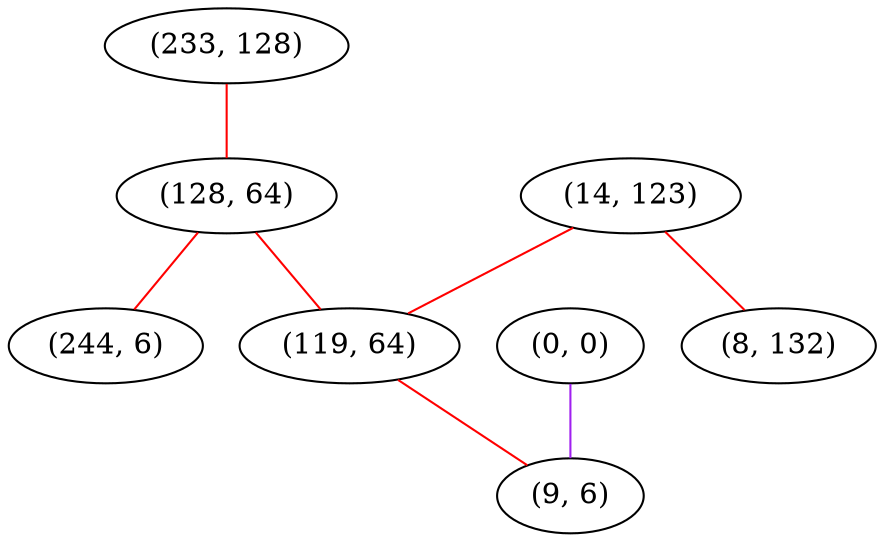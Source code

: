 graph "" {
"(233, 128)";
"(128, 64)";
"(14, 123)";
"(0, 0)";
"(119, 64)";
"(244, 6)";
"(9, 6)";
"(8, 132)";
"(233, 128)" -- "(128, 64)"  [color=red, key=0, weight=1];
"(128, 64)" -- "(119, 64)"  [color=red, key=0, weight=1];
"(128, 64)" -- "(244, 6)"  [color=red, key=0, weight=1];
"(14, 123)" -- "(119, 64)"  [color=red, key=0, weight=1];
"(14, 123)" -- "(8, 132)"  [color=red, key=0, weight=1];
"(0, 0)" -- "(9, 6)"  [color=purple, key=0, weight=4];
"(119, 64)" -- "(9, 6)"  [color=red, key=0, weight=1];
}
